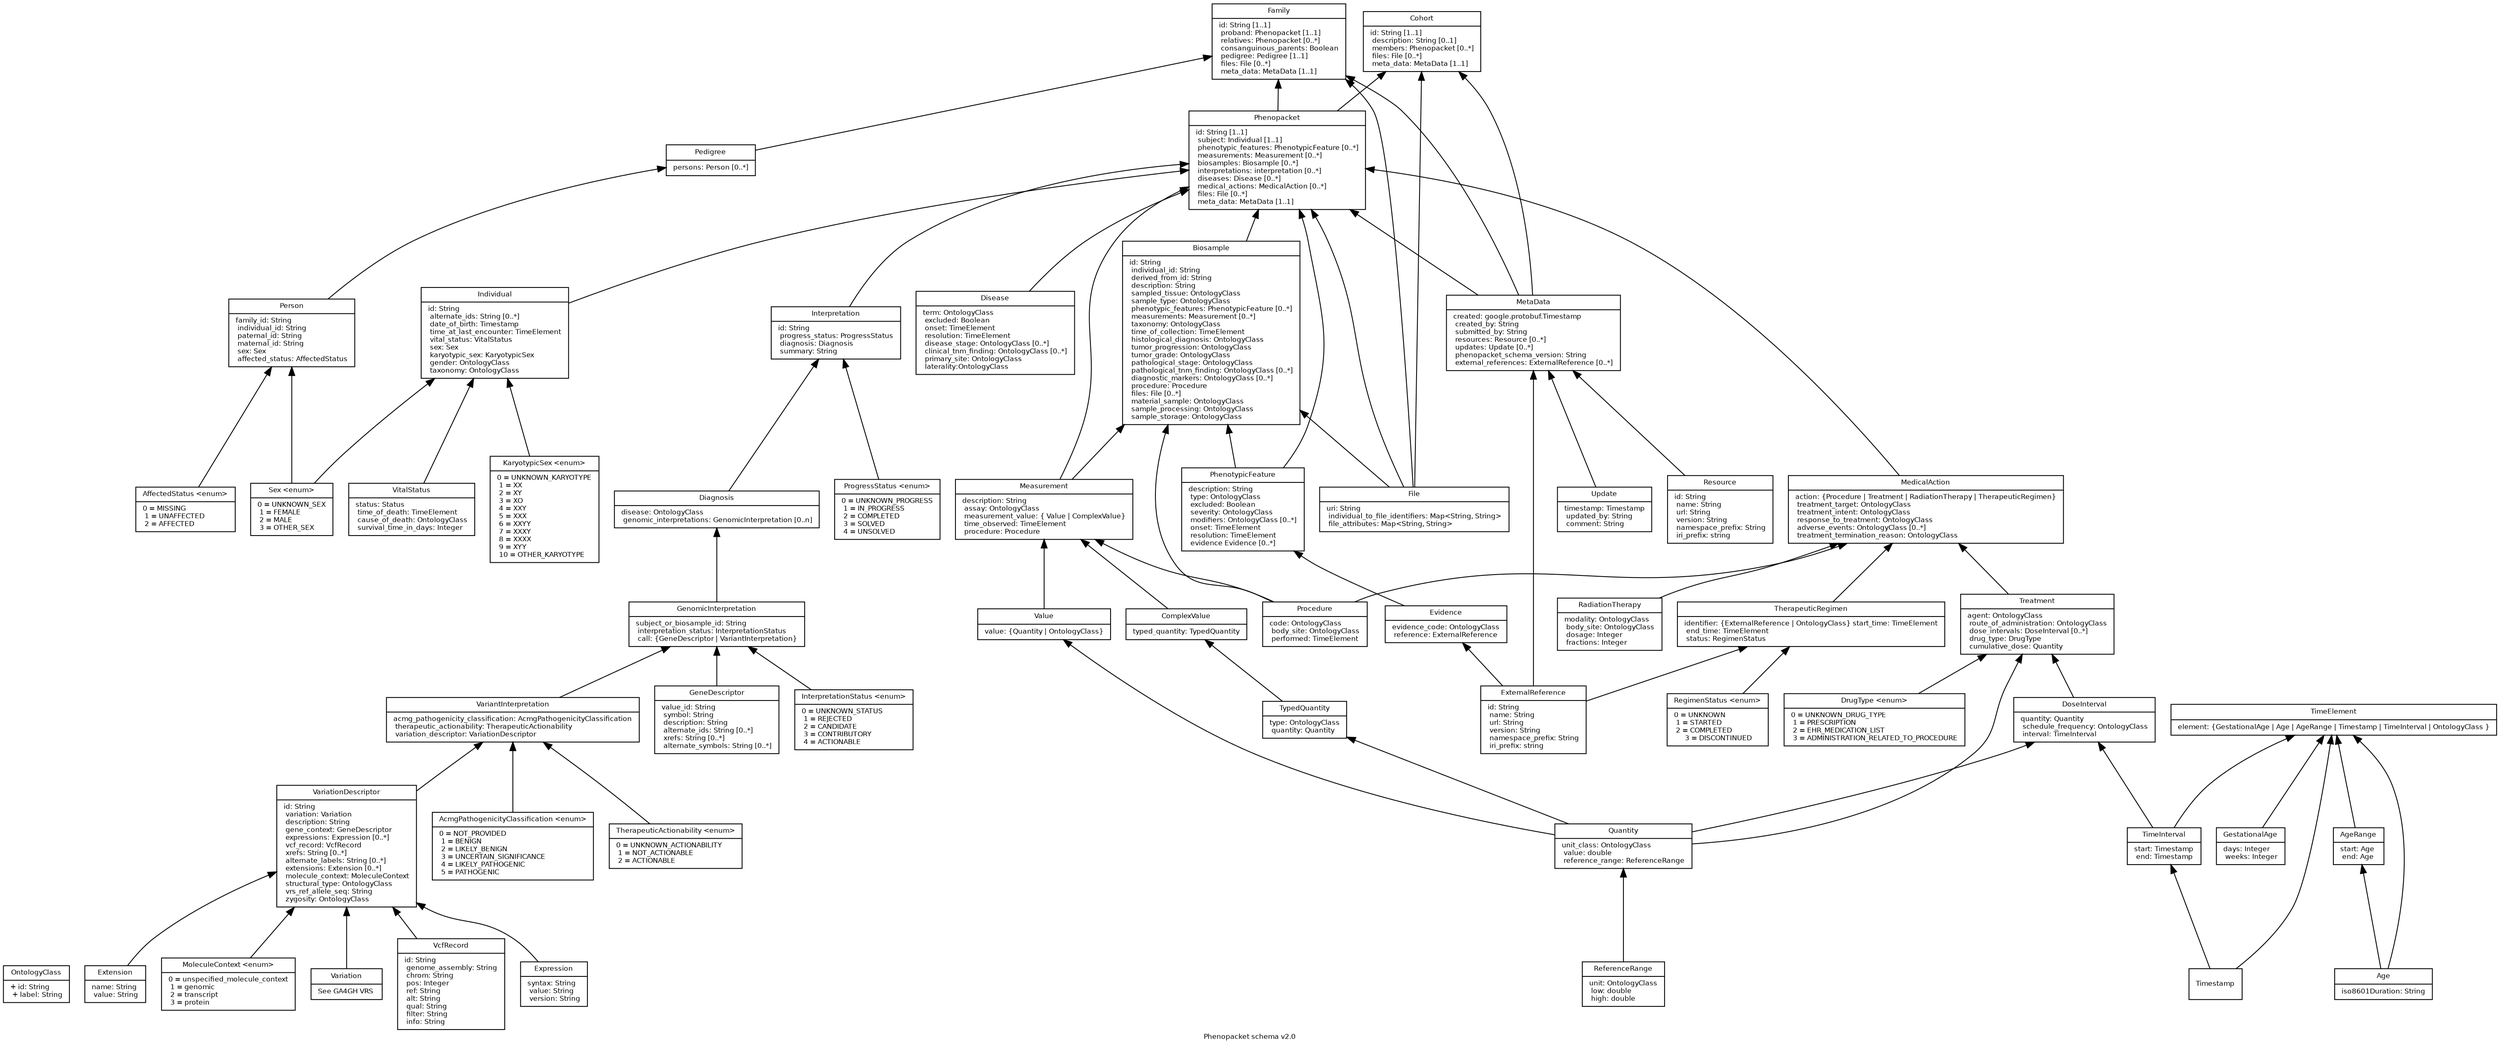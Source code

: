 // Generated using https://edotor.net/
 // See https://graphviz.gitlab.io/
 // Note the OntologyClass and TimeElement edges are commented-out for greater clarity of the output
digraph phenopacket_schema_v2 {
    fontname = "Bitstream Vera Sans"
    fontsize = 8
    rankdir = BT
    splines = "true"

    label = "Phenopacket schema v2.0"

    node [
    fontname = "Bitstream Vera Sans"
    fontsize = 8
    shape = "record"
    ]

    edge [
    fontname = "Bitstream Vera Sans"
    fontsize = 8
    ]

    // base.proto
    subgraph base {

    OntologyClass [
    label = "{OntologyClass | + id: String\l + label: String\l}"
    ]

    ExternalReference [
    label = "{ExternalReference| id: String\l name: String\l url: String\l version: String\l namespace_prefix: String\l iri_prefix: string\l}"
    ]

    Evidence [
    label = "{Evidence| evidence_code: OntologyClass\l reference: ExternalReference\l}"
    ]

    Value [
    label = "{Value| value: \{Quantity \| OntologyClass\} }"
    ]

    ComplexValue [
    label = "{ComplexValue| typed_quantity: TypedQuantity\l}"
    ]

    TypedQuantity [
    label = "{TypedQuantity| type: OntologyClass\l quantity: Quantity\l}"
    ]

    Quantity [
    label = "{Quantity| unit_class: OntologyClass\l value: double\l reference_range: ReferenceRange\l}"
    ]

    ReferenceRange [
    label = "{ReferenceRange| unit: OntologyClass\l low: double\l high: double\l}"
    ]

    Sex [
    label = "{Sex \<enum\>| 0 = UNKNOWN_SEX\l 1 = FEMALE\l 2 = MALE\l 3 = OTHER_SEX\l}"
    ]

    KaryotypicSex [
    label = "{KaryotypicSex \<enum\>| 0 = UNKNOWN_KARYOTYPE\l 1 = XX\l 2 = XY\l 3 = XO\l 4 = XXY\l 5 = XXX\l 6 = XXYY\l 7 = XXXY\l 8 = XXXX\l 9 = XYY\l 10 = OTHER_KARYOTYPE\l}"
    ]

    Procedure [
    label = "{Procedure| code: OntologyClass\l body_site: OntologyClass\l performed: TimeElement\l}"
    ]

    GestationalAge [
    label = "{GestationalAge| days: Integer\l weeks: Integer\l}"
    ]

    Age [
    label = "{Age| iso8601Duration: String\l}"
    ]

    AgeRange [
    label = "{AgeRange| start: Age\l end: Age\l}"
    ]

    TimeInterval [
    label = "{TimeInterval| start: Timestamp\l end: Timestamp\l}"
    ]

    TimeElement [
    label = "{TimeElement| element: \{GestationalAge \| Age \| AgeRange \| Timestamp \| TimeInterval \| OntologyClass \}}"
    ]

    File [
    label = "{File| uri: String\l individual_to_file_identifiers: Map\<String, String\>\l file_attributes: Map\<String, String\>\l}"
    ]

    // base.proto
    OntologyClass

    //    OntologyClass -> Value
    Quantity -> Value

    TypedQuantity -> ComplexValue
    //    OntologyClass -> TypedQuantity
    Quantity -> TypedQuantity
    //    OntologyClass -> Quantity
    ReferenceRange -> Quantity
    //    OntologyClass -> ReferenceRange

    Sex
    KaryotypicSex

    //    OntologyClass -> Procedure
 //    TimeElement -> Procedure

    GestationalAge -> TimeElement
    Age -> TimeElement
    Age -> AgeRange
    AgeRange -> TimeElement
    Timestamp -> TimeInterval
    Timestamp -> TimeElement
    TimeInterval -> TimeElement
    }

    // biosample.proto
    Biosample [
    label = "{Biosample| id: String\l individual_id: String\l derived_from_id: String\l description: String\l sampled_tissue: OntologyClass\l sample_type: OntologyClass\l phenotypic_features: PhenotypicFeature [0..*]\l measurements: Measurement [0..*]\l taxonomy: OntologyClass\l time_of_collection: TimeElement\l histological_diagnosis: OntologyClass\l tumor_progression: OntologyClass\l tumor_grade: OntologyClass\l pathological_stage: OntologyClass\l pathological_tnm_finding: OntologyClass [0..*]\l diagnostic_markers: OntologyClass [0..*]\l procedure: Procedure\l files: File [0..*]\l material_sample: OntologyClass\l sample_processing: OntologyClass\l sample_storage: OntologyClass\l}"
    ]

    //    OntologyClass -> Biosample
    PhenotypicFeature -> Biosample
    Procedure -> Biosample
    File -> Biosample
    //    TimeElement -> Biosample
    Measurement -> Biosample


    // disease.proto
    Disease [
    label = "{Disease| term: OntologyClass\l excluded: Boolean\l onset: TimeElement\l resolution: TimeElement\l disease_stage: OntologyClass [0..*]\l clinical_tnm_finding: OntologyClass [0..*]\l primary_site: OntologyClass\l laterality:OntologyClass\l}"
    ]
    //    OntologyClass -> Disease
 //    TimeElement -> Disease

    subgraph genomeProto {
    GeneDescriptor
    //    OntologyClass -> Variant
    }

    // individual.proto
    Individual [
    label = "{Individual| id: String\l alternate_ids: String [0..*]\l date_of_birth: Timestamp\l time_at_last_encounter: TimeElement\l vital_status: VitalStatus\l sex: Sex\l karyotypic_sex: KaryotypicSex\l gender: OntologyClass\l taxonomy: OntologyClass\l}"
    ]

    VitalStatus [
    label = "{VitalStatus| status: Status\l time_of_death: TimeElement\l cause_of_death: OntologyClass\l survival_time_in_days: Integer\l}"
    ]
    //    TimeElement -> Individual
    VitalStatus -> Individual
    Sex -> Individual
    KaryotypicSex -> Individual
    //    OntologyClass -> Individual

    //    TimeElement -> VitalStatus
 //    OntologyClass -> VitalStatus

    // interpretation.proto
    subgraph interpretationProto {
    label = "interpretation"

    Interpretation [
    label = "{Interpretation| id: String\l progress_status: ProgressStatus\l  diagnosis: Diagnosis\l summary: String\l}"
    ]

    ProgressStatus [
    label = "{ProgressStatus \<enum\>| 0 = UNKNOWN_PROGRESS\l 1 = IN_PROGRESS\l  2 = COMPLETED\l 3 = SOLVED\l 4 = UNSOLVED\l}"
    ]

    Diagnosis [
    label = "{Diagnosis| disease: OntologyClass\l genomic_interpretations: GenomicInterpretation [0..n]\l}"
    ]

    GenomicInterpretation [
    label = "{GenomicInterpretation| subject_or_biosample_id: String\l interpretation_status: InterpretationStatus\l call: \{GeneDescriptor \| VariantInterpretation\}}"
    ]

    InterpretationStatus [
    label = "{InterpretationStatus \<enum\>| 0 = UNKNOWN_STATUS\l 1 = REJECTED\l 2 = CANDIDATE\l 3 = CONTRIBUTORY\l 4 = ACTIONABLE\l}"
    ]

    VariantInterpretation [
    label = "{VariantInterpretation| acmg_pathogenicity_classification: AcmgPathogenicityClassification\l therapeutic_actionability: TherapeuticActionability\l variation_descriptor: VariationDescriptor\l}"
    ]

    AcmgPathogenicityClassification [
    label = "{AcmgPathogenicityClassification \<enum\>|  0 = NOT_PROVIDED\l 1 = BENIGN\l 2 = LIKELY_BENIGN\l 3 = UNCERTAIN_SIGNIFICANCE\l 4 = LIKELY_PATHOGENIC\l 5 = PATHOGENIC\l }"
    ]

    TherapeuticActionability [
    label = "{TherapeuticActionability \<enum\>|  0 = UNKNOWN_ACTIONABILITY\l 1 = NOT_ACTIONABLE\l 2 = ACTIONABLE\l}"
    ]

    ProgressStatus -> Interpretation
    Diagnosis -> Interpretation

    //    OntologyClass -> Diagnosis
    GenomicInterpretation -> Diagnosis

    InterpretationStatus -> GenomicInterpretation
    GeneDescriptor -> GenomicInterpretation
    VariantInterpretation -> GenomicInterpretation

    AcmgPathogenicityClassification -> VariantInterpretation
    TherapeuticActionability -> VariantInterpretation
    VariationDescriptor -> VariantInterpretation
    }

    // org.ga4gh.vrsatile.proto
   subgraph vrsatileProto {
    GeneDescriptor [
    label = "{GeneDescriptor| value_id: String\l symbol: String\l description: String\l alternate_ids: String [0..*]\l xrefs: String [0..*]\l alternate_symbols: String [0..*]\l}"
    ]

    VariationDescriptor [
    label = "{VariationDescriptor| id: String\l variation: Variation\l description: String\l gene_context: GeneDescriptor\l expressions: Expression [0..*]\l vcf_record: VcfRecord\l xrefs: String [0..*]\l alternate_labels: String [0..*]\l extensions: Extension [0..*]\l molecule_context: MoleculeContext\l structural_type: OntologyClass\l vrs_ref_allele_seq: String\l zygosity: OntologyClass\l}"
    ]

    VcfRecord [
    label = "{VcfRecord| id: String\l genome_assembly: String\l chrom: String\l pos: Integer\l ref: String\l alt: String\l qual: String\l filter: String\l info: String\l}"
    ]

    Expression [
    label = "{Expression| syntax: String\l value: String\l version: String\l}"
    ]

    Extension [
    label = "{Extension| name: String\l value: String\l}"
    ]

    MoleculeContext [
    label = "{MoleculeContext \<enum\>| 0 = unspecified_molecule_context\l 1 = genomic\l 2 = transcript\l 3 = protein\l}"
    ]

    Variation [
    label = "{Variation| See GA4GH VRS \l}"
    ]

    Expression -> VariationDescriptor
    Extension -> VariationDescriptor
    MoleculeContext -> VariationDescriptor
    VcfRecord -> VariationDescriptor
    Variation -> VariationDescriptor
    }


    // measurement.proto
    subgraph measurementProto {
    Measurement [
    label = "{Measurement|  description: String\l assay: OntologyClass\l measurement_value: \{ Value \| ComplexValue\}\l time_observed: TimeElement\l procedure: Procedure\l }"
    ]
    //    OntologyClass -> Measurement
        Value -> Measurement
    ComplexValue -> Measurement
    //    TimeElement -> Measurement
        Procedure -> Measurement
    }

    // medical_action.proto
    subgraph medicalActionProto {
    MedicalAction [
    label = "{MedicalAction| action: \{\Procedure \| Treatment \| RadiationTherapy \| TherapeuticRegimen\}\l treatment_target: OntologyClass\l treatment_intent: OntologyClass\l response_to_treatment: OntologyClass\l adverse_events: OntologyClass [0..*]\l treatment_termination_reason: OntologyClass\l}"
    ]

    Treatment [
    label = "{Treatment| agent: OntologyClass\l route_of_administration: OntologyClass\l dose_intervals: DoseInterval [0..*]\l drug_type: DrugType\l cumulative_dose: Quantity\l}"
    ]

    RadiationTherapy [
    label = "{RadiationTherapy| modality: OntologyClass\l body_site: OntologyClass\l dosage: Integer\l fractions: Integer\l}"
    ]

    TherapeuticRegimen [
    label = "{TherapeuticRegimen| identifier: \{ExternalReference \| OntologyClass\} start_time: TimeElement\l end_time: TimeElement\l status: RegimenStatus\l}"
    ]

    RegimenStatus [
    label = "{RegimenStatus \<enum\>| 0 = UNKNOWN\l 1 = STARTED\l 2 = COMPLETED\l 3 = DISCONTINUED}"
    ]

    DoseInterval [
    label = "{DoseInterval| quantity: Quantity\l schedule_frequency: OntologyClass\l interval: TimeInterval\l}"
    ]

    DrugType [
    label = "{DrugType \<enum\>| 0 = UNKNOWN_DRUG_TYPE\l 1 = PRESCRIPTION\l 2 = EHR_MEDICATION_LIST\l 3 = ADMINISTRATION_RELATED_TO_PROCEDURE\l}"
    ]


    //    OntologyClass -> MedicalAction
    Procedure -> MedicalAction
    Treatment -> MedicalAction
    RadiationTherapy -> MedicalAction
    TherapeuticRegimen -> MedicalAction

    //    OntologyClass -> Treatment
    DoseInterval -> Treatment
    DrugType -> Treatment

    Quantity -> DoseInterval
    //    OntologyClass -> DoseInterval
    TimeInterval -> DoseInterval

    Quantity -> Treatment

    //    OntologyClass -> RadiationTherapy

    ExternalReference -> TherapeuticRegimen
    //    OntologyClass -> TherapeuticRegimen
 //    TimeElement -> TherapeuticRegimen
    RegimenStatus -> TherapeuticRegimen
    }

    // pedigree.proto
    subgraph pedigreeProto {
    Pedigree [
    label = "{Pedigree| persons: Person [0..*]\l}"
    ]

    Person [
    label = "{Person| family_id: String\l individual_id: String\l paternal_id: String\l maternal_id: String\l sex: Sex\l affected_status: AffectedStatus\l}"
    ]

    AffectedStatus [
    label = "{AffectedStatus \<enum\>| 0 = MISSING\l 1 = UNAFFECTED\l 2 = AFFECTED\l}"
    ]

    Person -> Pedigree

    Sex -> Person
    AffectedStatus -> Person
    }

    // phenotypic_feature.proto
    PhenotypicFeature [
    label = "{PhenotypicFeature| description: String\l type: OntologyClass\l excluded: Boolean\l severity: OntologyClass\l modifiers: OntologyClass [0..*]\l onset: TimeElement\l resolution: TimeElement\l evidence Evidence [0..*]\l}"
    ]
    //    OntologyClass -> PhenotypicFeature
 //    TimeElement -> PhenotypicFeature
    Evidence -> PhenotypicFeature

    // phenopackets.proto
    subgraph phenopacketsProto {
    Phenopacket [
    label = "{Phenopacket| id: String [1..1]\l subject: Individual [1..1]\l phenotypic_features: PhenotypicFeature [0..*]\l measurements: Measurement [0..*]\l biosamples: Biosample [0..*]\l interpretations: interpretation [0..*]\l diseases: Disease [0..*]\l medical_actions: MedicalAction [0..*]\l files: File [0..*]\l meta_data: MetaData [1..1]\l}"
    ]

    Family [
    label = "{Family| id: String [1..1]\l proband: Phenopacket [1..1]\l relatives: Phenopacket [0..*]\l consanguinous_parents: Boolean\l pedigree: Pedigree [1..1]\l files: File [0..*]\l meta_data: MetaData [1..1]\l}"
    ]

    Cohort [
    label = "{Cohort| id: String [1..1]\l description: String [0..1]\l members: Phenopacket [0..*]\l files: File [0..*]\l meta_data: MetaData [1..1]\l}"
    ]

    MetaData [
    label = "{MetaData| created: google.protobuf.Timestamp\l created_by: String\l submitted_by: String\l resources: Resource [0..*]\l updates: Update [0..*]\l phenopacket_schema_version: String\l external_references: ExternalReference [0..*]\l}"
    ]

    Resource [
    label = "{Resource| id: String\l name: String\l url: String\l version: String\l namespace_prefix: String\l iri_prefix: string\l}"
    ]

    Update [
    label = "{Update| timestamp: Timestamp\l updated_by: String\l comment: String\l}"
    ]

    Resource -> MetaData
    Update -> MetaData
    ExternalReference -> MetaData
    ExternalReference -> Evidence
    //    OntologyClass -> Evidence

    Individual -> Phenopacket
    PhenotypicFeature -> Phenopacket
    Measurement -> Phenopacket
    Biosample -> Phenopacket
    Interpretation -> Phenopacket
    Disease -> Phenopacket
    MedicalAction -> Phenopacket
    File -> Phenopacket
    MetaData -> Phenopacket

    Phenopacket -> Family
    Pedigree -> Family
    File -> Family
    MetaData -> Family

    Phenopacket -> Cohort
    File -> Cohort
    MetaData -> Cohort
    }

}
